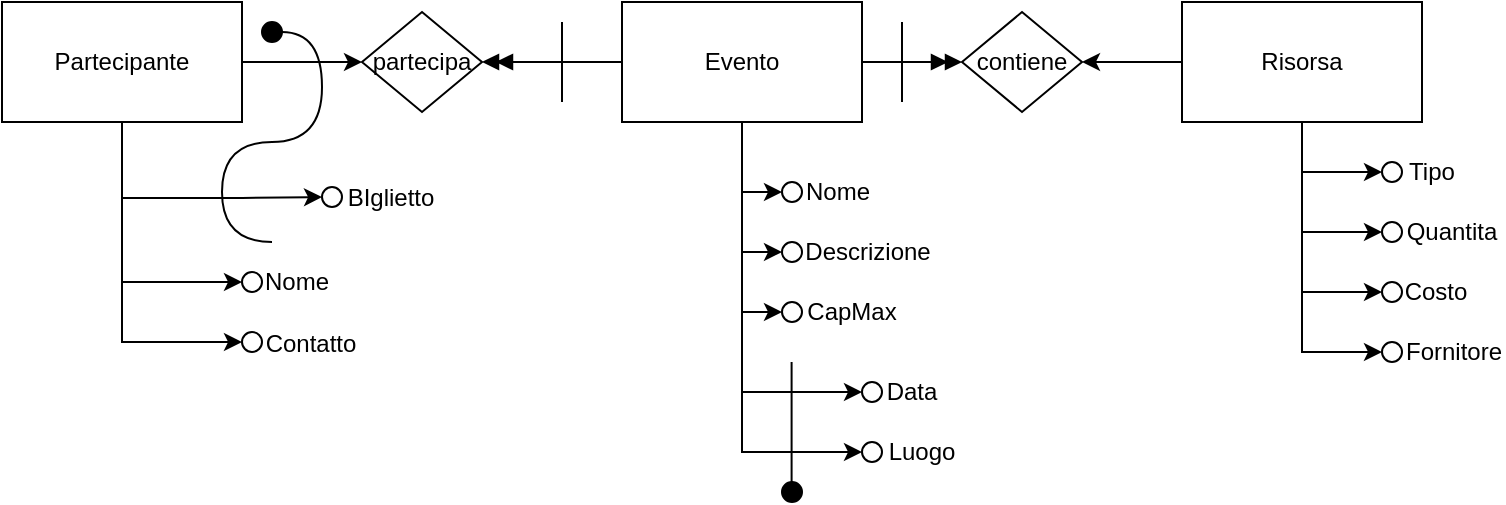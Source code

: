 <mxfile version="24.0.4" type="device">
  <diagram name="Pagina-1" id="DQLd6VmTGFpjPwLgHove">
    <mxGraphModel dx="1012" dy="614" grid="1" gridSize="10" guides="1" tooltips="1" connect="1" arrows="1" fold="1" page="1" pageScale="1" pageWidth="827" pageHeight="1169" math="0" shadow="0">
      <root>
        <mxCell id="0" />
        <mxCell id="1" parent="0" />
        <mxCell id="rvrunStQ9OsGQTBkVK9R-7" style="edgeStyle=orthogonalEdgeStyle;rounded=0;orthogonalLoop=1;jettySize=auto;html=1;entryX=0;entryY=0.5;entryDx=0;entryDy=0;" parent="1" source="rvrunStQ9OsGQTBkVK9R-2" target="rvrunStQ9OsGQTBkVK9R-5" edge="1">
          <mxGeometry relative="1" as="geometry" />
        </mxCell>
        <mxCell id="rvrunStQ9OsGQTBkVK9R-13" style="edgeStyle=orthogonalEdgeStyle;rounded=0;orthogonalLoop=1;jettySize=auto;html=1;entryX=0;entryY=0.5;entryDx=0;entryDy=0;" parent="1" source="rvrunStQ9OsGQTBkVK9R-2" target="rvrunStQ9OsGQTBkVK9R-11" edge="1">
          <mxGeometry relative="1" as="geometry" />
        </mxCell>
        <mxCell id="rvrunStQ9OsGQTBkVK9R-20" style="edgeStyle=orthogonalEdgeStyle;rounded=0;orthogonalLoop=1;jettySize=auto;html=1;entryX=0;entryY=0.5;entryDx=0;entryDy=0;" parent="1" source="rvrunStQ9OsGQTBkVK9R-2" target="rvrunStQ9OsGQTBkVK9R-14" edge="1">
          <mxGeometry relative="1" as="geometry" />
        </mxCell>
        <mxCell id="rvrunStQ9OsGQTBkVK9R-21" style="edgeStyle=orthogonalEdgeStyle;rounded=0;orthogonalLoop=1;jettySize=auto;html=1;entryX=0;entryY=0.5;entryDx=0;entryDy=0;" parent="1" source="rvrunStQ9OsGQTBkVK9R-2" target="rvrunStQ9OsGQTBkVK9R-16" edge="1">
          <mxGeometry relative="1" as="geometry" />
        </mxCell>
        <mxCell id="rvrunStQ9OsGQTBkVK9R-22" style="edgeStyle=orthogonalEdgeStyle;rounded=0;orthogonalLoop=1;jettySize=auto;html=1;entryX=0;entryY=0.5;entryDx=0;entryDy=0;" parent="1" source="rvrunStQ9OsGQTBkVK9R-2" target="rvrunStQ9OsGQTBkVK9R-18" edge="1">
          <mxGeometry relative="1" as="geometry" />
        </mxCell>
        <mxCell id="rvrunStQ9OsGQTBkVK9R-54" value="" style="edgeStyle=orthogonalEdgeStyle;rounded=0;orthogonalLoop=1;jettySize=auto;html=1;endArrow=doubleBlock;endFill=1;" parent="1" source="rvrunStQ9OsGQTBkVK9R-2" target="rvrunStQ9OsGQTBkVK9R-51" edge="1">
          <mxGeometry relative="1" as="geometry" />
        </mxCell>
        <mxCell id="rvrunStQ9OsGQTBkVK9R-56" style="edgeStyle=orthogonalEdgeStyle;rounded=0;orthogonalLoop=1;jettySize=auto;html=1;entryX=1;entryY=0.5;entryDx=0;entryDy=0;endArrow=doubleBlock;endFill=1;" parent="1" source="rvrunStQ9OsGQTBkVK9R-2" target="rvrunStQ9OsGQTBkVK9R-53" edge="1">
          <mxGeometry relative="1" as="geometry" />
        </mxCell>
        <mxCell id="rvrunStQ9OsGQTBkVK9R-2" value="Evento" style="rounded=0;whiteSpace=wrap;html=1;" parent="1" vertex="1">
          <mxGeometry x="350" y="140" width="120" height="60" as="geometry" />
        </mxCell>
        <mxCell id="rvrunStQ9OsGQTBkVK9R-29" style="edgeStyle=orthogonalEdgeStyle;rounded=0;orthogonalLoop=1;jettySize=auto;html=1;entryX=0;entryY=0.5;entryDx=0;entryDy=0;" parent="1" source="rvrunStQ9OsGQTBkVK9R-3" target="rvrunStQ9OsGQTBkVK9R-25" edge="1">
          <mxGeometry relative="1" as="geometry">
            <Array as="points">
              <mxPoint x="100" y="280" />
            </Array>
          </mxGeometry>
        </mxCell>
        <mxCell id="rvrunStQ9OsGQTBkVK9R-30" style="edgeStyle=orthogonalEdgeStyle;rounded=0;orthogonalLoop=1;jettySize=auto;html=1;entryX=0;entryY=0.5;entryDx=0;entryDy=0;" parent="1" source="rvrunStQ9OsGQTBkVK9R-3" target="rvrunStQ9OsGQTBkVK9R-27" edge="1">
          <mxGeometry relative="1" as="geometry">
            <Array as="points">
              <mxPoint x="100" y="310" />
            </Array>
          </mxGeometry>
        </mxCell>
        <mxCell id="rvrunStQ9OsGQTBkVK9R-55" style="edgeStyle=orthogonalEdgeStyle;rounded=0;orthogonalLoop=1;jettySize=auto;html=1;entryX=0;entryY=0.5;entryDx=0;entryDy=0;" parent="1" source="rvrunStQ9OsGQTBkVK9R-3" target="rvrunStQ9OsGQTBkVK9R-53" edge="1">
          <mxGeometry relative="1" as="geometry" />
        </mxCell>
        <mxCell id="eSKK0i__fi3eBEM8M7m1-3" style="edgeStyle=orthogonalEdgeStyle;rounded=0;orthogonalLoop=1;jettySize=auto;html=1;entryX=0;entryY=0.5;entryDx=0;entryDy=0;" parent="1" source="rvrunStQ9OsGQTBkVK9R-3" target="eSKK0i__fi3eBEM8M7m1-1" edge="1">
          <mxGeometry relative="1" as="geometry">
            <mxPoint x="100" y="250" as="targetPoint" />
            <Array as="points">
              <mxPoint x="100" y="238" />
              <mxPoint x="160" y="238" />
            </Array>
          </mxGeometry>
        </mxCell>
        <mxCell id="rvrunStQ9OsGQTBkVK9R-3" value="Partecipante" style="rounded=0;whiteSpace=wrap;html=1;" parent="1" vertex="1">
          <mxGeometry x="40" y="140" width="120" height="60" as="geometry" />
        </mxCell>
        <mxCell id="rvrunStQ9OsGQTBkVK9R-44" style="edgeStyle=orthogonalEdgeStyle;rounded=0;orthogonalLoop=1;jettySize=auto;html=1;entryX=0;entryY=0.5;entryDx=0;entryDy=0;" parent="1" source="rvrunStQ9OsGQTBkVK9R-4" target="rvrunStQ9OsGQTBkVK9R-33" edge="1">
          <mxGeometry relative="1" as="geometry" />
        </mxCell>
        <mxCell id="rvrunStQ9OsGQTBkVK9R-46" style="edgeStyle=orthogonalEdgeStyle;rounded=0;orthogonalLoop=1;jettySize=auto;html=1;entryX=0;entryY=0.5;entryDx=0;entryDy=0;" parent="1" source="rvrunStQ9OsGQTBkVK9R-4" target="rvrunStQ9OsGQTBkVK9R-37" edge="1">
          <mxGeometry relative="1" as="geometry" />
        </mxCell>
        <mxCell id="rvrunStQ9OsGQTBkVK9R-47" style="edgeStyle=orthogonalEdgeStyle;rounded=0;orthogonalLoop=1;jettySize=auto;html=1;entryX=0;entryY=0.5;entryDx=0;entryDy=0;" parent="1" source="rvrunStQ9OsGQTBkVK9R-4" target="rvrunStQ9OsGQTBkVK9R-39" edge="1">
          <mxGeometry relative="1" as="geometry" />
        </mxCell>
        <mxCell id="rvrunStQ9OsGQTBkVK9R-48" style="edgeStyle=orthogonalEdgeStyle;rounded=0;orthogonalLoop=1;jettySize=auto;html=1;entryX=0;entryY=0.5;entryDx=0;entryDy=0;" parent="1" source="rvrunStQ9OsGQTBkVK9R-4" target="rvrunStQ9OsGQTBkVK9R-41" edge="1">
          <mxGeometry relative="1" as="geometry" />
        </mxCell>
        <mxCell id="rvrunStQ9OsGQTBkVK9R-57" style="edgeStyle=orthogonalEdgeStyle;rounded=0;orthogonalLoop=1;jettySize=auto;html=1;endArrow=classic;endFill=1;" parent="1" source="rvrunStQ9OsGQTBkVK9R-4" target="rvrunStQ9OsGQTBkVK9R-51" edge="1">
          <mxGeometry relative="1" as="geometry" />
        </mxCell>
        <mxCell id="rvrunStQ9OsGQTBkVK9R-4" value="Risorsa" style="rounded=0;whiteSpace=wrap;html=1;" parent="1" vertex="1">
          <mxGeometry x="630" y="140" width="120" height="60" as="geometry" />
        </mxCell>
        <mxCell id="rvrunStQ9OsGQTBkVK9R-5" value="" style="ellipse;whiteSpace=wrap;html=1;aspect=fixed;" parent="1" vertex="1">
          <mxGeometry x="430" y="230" width="10" height="10" as="geometry" />
        </mxCell>
        <mxCell id="rvrunStQ9OsGQTBkVK9R-6" value="Nome" style="text;html=1;align=center;verticalAlign=middle;whiteSpace=wrap;rounded=0;" parent="1" vertex="1">
          <mxGeometry x="443" y="220" width="30" height="30" as="geometry" />
        </mxCell>
        <mxCell id="rvrunStQ9OsGQTBkVK9R-11" value="" style="ellipse;whiteSpace=wrap;html=1;aspect=fixed;" parent="1" vertex="1">
          <mxGeometry x="430" y="260" width="10" height="10" as="geometry" />
        </mxCell>
        <mxCell id="rvrunStQ9OsGQTBkVK9R-12" value="Descrizione" style="text;html=1;align=center;verticalAlign=middle;whiteSpace=wrap;rounded=0;" parent="1" vertex="1">
          <mxGeometry x="443" y="250" width="60" height="30" as="geometry" />
        </mxCell>
        <mxCell id="rvrunStQ9OsGQTBkVK9R-14" value="" style="ellipse;whiteSpace=wrap;html=1;aspect=fixed;" parent="1" vertex="1">
          <mxGeometry x="470" y="330" width="10" height="10" as="geometry" />
        </mxCell>
        <mxCell id="rvrunStQ9OsGQTBkVK9R-15" value="Data" style="text;html=1;align=center;verticalAlign=middle;whiteSpace=wrap;rounded=0;" parent="1" vertex="1">
          <mxGeometry x="480" y="320" width="30" height="30" as="geometry" />
        </mxCell>
        <mxCell id="rvrunStQ9OsGQTBkVK9R-16" value="" style="ellipse;whiteSpace=wrap;html=1;aspect=fixed;" parent="1" vertex="1">
          <mxGeometry x="470" y="360" width="10" height="10" as="geometry" />
        </mxCell>
        <mxCell id="rvrunStQ9OsGQTBkVK9R-17" value="Luogo" style="text;html=1;align=center;verticalAlign=middle;whiteSpace=wrap;rounded=0;" parent="1" vertex="1">
          <mxGeometry x="480" y="350" width="40" height="30" as="geometry" />
        </mxCell>
        <mxCell id="rvrunStQ9OsGQTBkVK9R-18" value="" style="ellipse;whiteSpace=wrap;html=1;aspect=fixed;" parent="1" vertex="1">
          <mxGeometry x="430" y="290" width="10" height="10" as="geometry" />
        </mxCell>
        <mxCell id="rvrunStQ9OsGQTBkVK9R-19" value="CapMax" style="text;html=1;align=center;verticalAlign=middle;whiteSpace=wrap;rounded=0;" parent="1" vertex="1">
          <mxGeometry x="440" y="280" width="50" height="30" as="geometry" />
        </mxCell>
        <mxCell id="rvrunStQ9OsGQTBkVK9R-25" value="" style="ellipse;whiteSpace=wrap;html=1;aspect=fixed;" parent="1" vertex="1">
          <mxGeometry x="160" y="275" width="10" height="10" as="geometry" />
        </mxCell>
        <mxCell id="rvrunStQ9OsGQTBkVK9R-26" value="Nome" style="text;html=1;align=center;verticalAlign=middle;whiteSpace=wrap;rounded=0;" parent="1" vertex="1">
          <mxGeometry x="170" y="265" width="35" height="30" as="geometry" />
        </mxCell>
        <mxCell id="rvrunStQ9OsGQTBkVK9R-27" value="" style="ellipse;whiteSpace=wrap;html=1;aspect=fixed;" parent="1" vertex="1">
          <mxGeometry x="160" y="305" width="10" height="10" as="geometry" />
        </mxCell>
        <mxCell id="rvrunStQ9OsGQTBkVK9R-28" value="Contatto" style="text;html=1;align=center;verticalAlign=middle;whiteSpace=wrap;rounded=0;" parent="1" vertex="1">
          <mxGeometry x="172" y="298" width="45" height="25" as="geometry" />
        </mxCell>
        <mxCell id="rvrunStQ9OsGQTBkVK9R-33" value="" style="ellipse;whiteSpace=wrap;html=1;aspect=fixed;" parent="1" vertex="1">
          <mxGeometry x="730" y="220" width="10" height="10" as="geometry" />
        </mxCell>
        <mxCell id="rvrunStQ9OsGQTBkVK9R-34" value="Tipo" style="text;html=1;align=center;verticalAlign=middle;whiteSpace=wrap;rounded=0;" parent="1" vertex="1">
          <mxGeometry x="740" y="210" width="30" height="30" as="geometry" />
        </mxCell>
        <mxCell id="rvrunStQ9OsGQTBkVK9R-37" value="" style="ellipse;whiteSpace=wrap;html=1;aspect=fixed;" parent="1" vertex="1">
          <mxGeometry x="730" y="250" width="10" height="10" as="geometry" />
        </mxCell>
        <mxCell id="rvrunStQ9OsGQTBkVK9R-38" value="Quantita" style="text;html=1;align=center;verticalAlign=middle;whiteSpace=wrap;rounded=0;" parent="1" vertex="1">
          <mxGeometry x="740" y="240" width="50" height="30" as="geometry" />
        </mxCell>
        <mxCell id="rvrunStQ9OsGQTBkVK9R-39" value="" style="ellipse;whiteSpace=wrap;html=1;aspect=fixed;" parent="1" vertex="1">
          <mxGeometry x="730" y="280" width="10" height="10" as="geometry" />
        </mxCell>
        <mxCell id="rvrunStQ9OsGQTBkVK9R-40" value="Costo" style="text;html=1;align=center;verticalAlign=middle;whiteSpace=wrap;rounded=0;" parent="1" vertex="1">
          <mxGeometry x="742" y="270" width="30" height="30" as="geometry" />
        </mxCell>
        <mxCell id="rvrunStQ9OsGQTBkVK9R-41" value="" style="ellipse;whiteSpace=wrap;html=1;aspect=fixed;" parent="1" vertex="1">
          <mxGeometry x="730" y="310" width="10" height="10" as="geometry" />
        </mxCell>
        <mxCell id="rvrunStQ9OsGQTBkVK9R-42" value="Fornitore" style="text;html=1;align=center;verticalAlign=middle;whiteSpace=wrap;rounded=0;" parent="1" vertex="1">
          <mxGeometry x="741" y="300" width="50" height="30" as="geometry" />
        </mxCell>
        <mxCell id="rvrunStQ9OsGQTBkVK9R-51" value="contiene" style="rhombus;whiteSpace=wrap;html=1;" parent="1" vertex="1">
          <mxGeometry x="520" y="145" width="60" height="50" as="geometry" />
        </mxCell>
        <mxCell id="rvrunStQ9OsGQTBkVK9R-53" value="partecipa" style="rhombus;whiteSpace=wrap;html=1;" parent="1" vertex="1">
          <mxGeometry x="220" y="145" width="60" height="50" as="geometry" />
        </mxCell>
        <mxCell id="rvrunStQ9OsGQTBkVK9R-58" value="" style="endArrow=none;html=1;rounded=0;" parent="1" edge="1">
          <mxGeometry width="50" height="50" relative="1" as="geometry">
            <mxPoint x="490" y="190" as="sourcePoint" />
            <mxPoint x="490" y="150" as="targetPoint" />
          </mxGeometry>
        </mxCell>
        <mxCell id="rvrunStQ9OsGQTBkVK9R-59" value="" style="endArrow=none;html=1;rounded=0;" parent="1" edge="1">
          <mxGeometry width="50" height="50" relative="1" as="geometry">
            <mxPoint x="320" y="190" as="sourcePoint" />
            <mxPoint x="320" y="150" as="targetPoint" />
          </mxGeometry>
        </mxCell>
        <mxCell id="rvrunStQ9OsGQTBkVK9R-63" value="" style="endArrow=none;html=1;rounded=0;edgeStyle=orthogonalEdgeStyle;curved=1;" parent="1" target="rvrunStQ9OsGQTBkVK9R-61" edge="1">
          <mxGeometry width="50" height="50" relative="1" as="geometry">
            <mxPoint x="175" y="260" as="sourcePoint" />
            <mxPoint x="170" y="160" as="targetPoint" />
            <Array as="points">
              <mxPoint x="150" y="260" />
              <mxPoint x="150" y="210" />
              <mxPoint x="200" y="210" />
              <mxPoint x="200" y="155" />
            </Array>
          </mxGeometry>
        </mxCell>
        <mxCell id="rvrunStQ9OsGQTBkVK9R-61" value="" style="ellipse;whiteSpace=wrap;html=1;aspect=fixed;fillColor=#000000;" parent="1" vertex="1">
          <mxGeometry x="170" y="150" width="10" height="10" as="geometry" />
        </mxCell>
        <mxCell id="rvrunStQ9OsGQTBkVK9R-65" value="" style="endArrow=none;html=1;rounded=0;" parent="1" edge="1">
          <mxGeometry width="50" height="50" relative="1" as="geometry">
            <mxPoint x="434.8" y="380" as="sourcePoint" />
            <mxPoint x="434.8" y="320" as="targetPoint" />
          </mxGeometry>
        </mxCell>
        <mxCell id="rvrunStQ9OsGQTBkVK9R-66" value="" style="ellipse;whiteSpace=wrap;html=1;aspect=fixed;fillColor=#000000;" parent="1" vertex="1">
          <mxGeometry x="430" y="380" width="10" height="10" as="geometry" />
        </mxCell>
        <mxCell id="eSKK0i__fi3eBEM8M7m1-1" value="" style="ellipse;whiteSpace=wrap;html=1;aspect=fixed;" parent="1" vertex="1">
          <mxGeometry x="200" y="232.5" width="10" height="10" as="geometry" />
        </mxCell>
        <mxCell id="eSKK0i__fi3eBEM8M7m1-2" value="BIglietto" style="text;html=1;align=center;verticalAlign=middle;whiteSpace=wrap;rounded=0;" parent="1" vertex="1">
          <mxGeometry x="212" y="225" width="45" height="25" as="geometry" />
        </mxCell>
      </root>
    </mxGraphModel>
  </diagram>
</mxfile>
